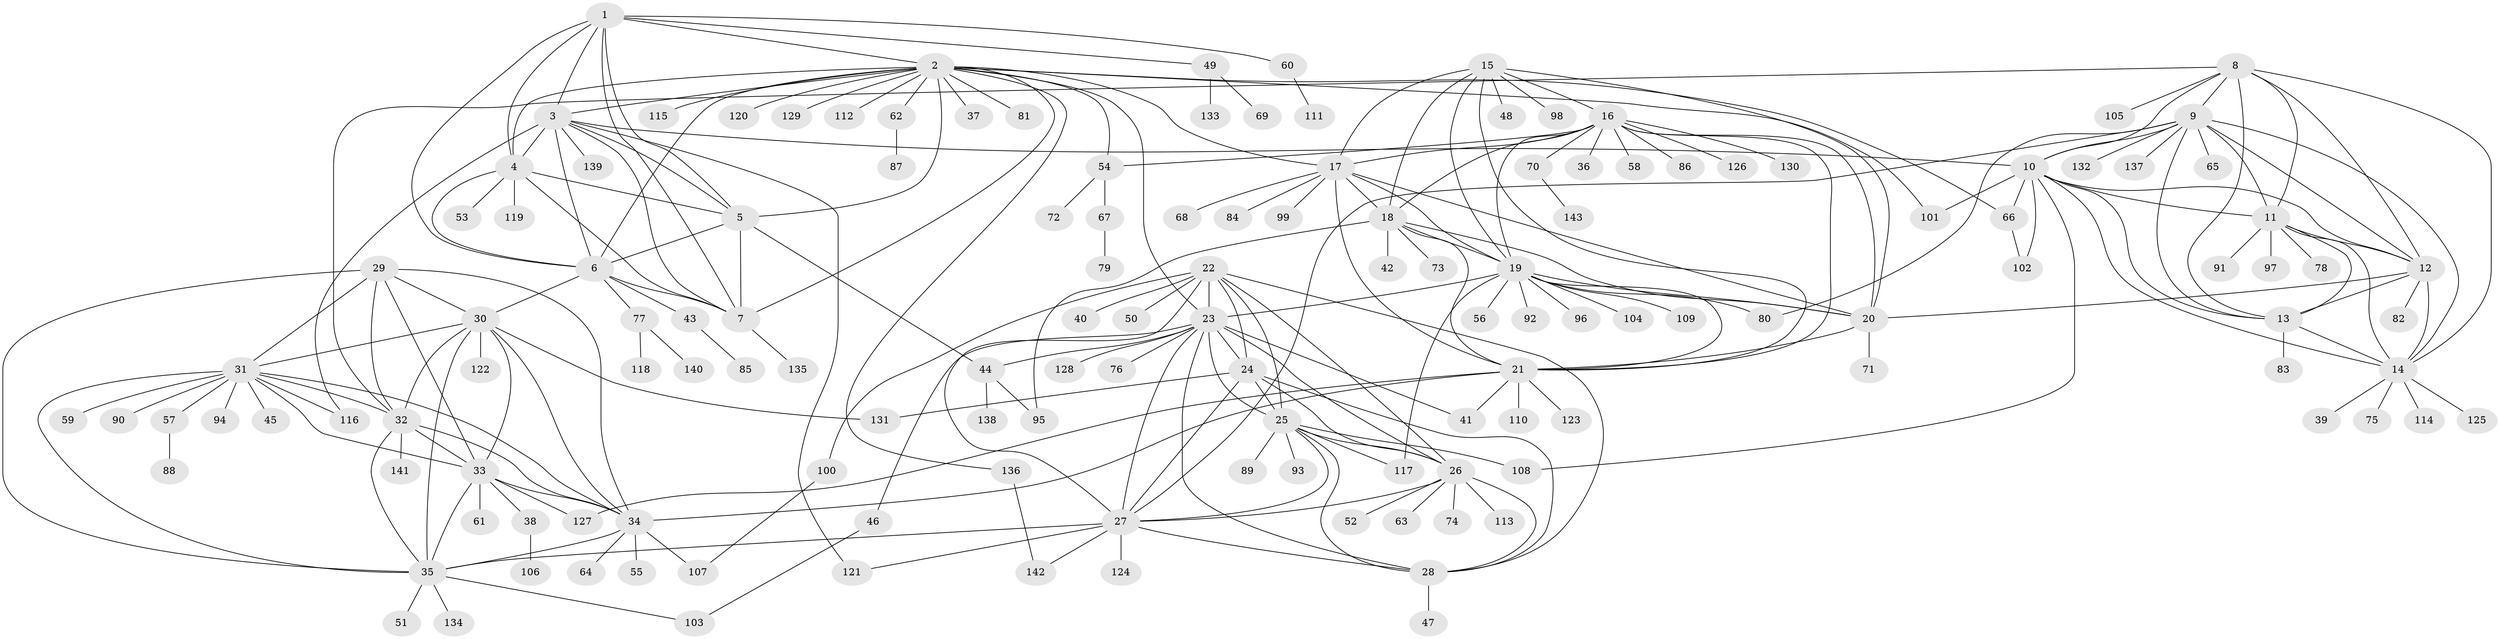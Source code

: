 // coarse degree distribution, {1: 0.627906976744186, 3: 0.023255813953488372, 9: 0.06976744186046512, 2: 0.13953488372093023, 4: 0.023255813953488372, 8: 0.046511627906976744, 13: 0.023255813953488372, 6: 0.023255813953488372, 10: 0.023255813953488372}
// Generated by graph-tools (version 1.1) at 2025/37/03/04/25 23:37:39]
// undirected, 143 vertices, 240 edges
graph export_dot {
  node [color=gray90,style=filled];
  1;
  2;
  3;
  4;
  5;
  6;
  7;
  8;
  9;
  10;
  11;
  12;
  13;
  14;
  15;
  16;
  17;
  18;
  19;
  20;
  21;
  22;
  23;
  24;
  25;
  26;
  27;
  28;
  29;
  30;
  31;
  32;
  33;
  34;
  35;
  36;
  37;
  38;
  39;
  40;
  41;
  42;
  43;
  44;
  45;
  46;
  47;
  48;
  49;
  50;
  51;
  52;
  53;
  54;
  55;
  56;
  57;
  58;
  59;
  60;
  61;
  62;
  63;
  64;
  65;
  66;
  67;
  68;
  69;
  70;
  71;
  72;
  73;
  74;
  75;
  76;
  77;
  78;
  79;
  80;
  81;
  82;
  83;
  84;
  85;
  86;
  87;
  88;
  89;
  90;
  91;
  92;
  93;
  94;
  95;
  96;
  97;
  98;
  99;
  100;
  101;
  102;
  103;
  104;
  105;
  106;
  107;
  108;
  109;
  110;
  111;
  112;
  113;
  114;
  115;
  116;
  117;
  118;
  119;
  120;
  121;
  122;
  123;
  124;
  125;
  126;
  127;
  128;
  129;
  130;
  131;
  132;
  133;
  134;
  135;
  136;
  137;
  138;
  139;
  140;
  141;
  142;
  143;
  1 -- 2;
  1 -- 3;
  1 -- 4;
  1 -- 5;
  1 -- 6;
  1 -- 7;
  1 -- 49;
  1 -- 60;
  2 -- 3;
  2 -- 4;
  2 -- 5;
  2 -- 6;
  2 -- 7;
  2 -- 17;
  2 -- 23;
  2 -- 37;
  2 -- 54;
  2 -- 62;
  2 -- 66;
  2 -- 81;
  2 -- 101;
  2 -- 112;
  2 -- 115;
  2 -- 120;
  2 -- 129;
  2 -- 136;
  3 -- 4;
  3 -- 5;
  3 -- 6;
  3 -- 7;
  3 -- 10;
  3 -- 116;
  3 -- 121;
  3 -- 139;
  4 -- 5;
  4 -- 6;
  4 -- 7;
  4 -- 53;
  4 -- 119;
  5 -- 6;
  5 -- 7;
  5 -- 44;
  6 -- 7;
  6 -- 30;
  6 -- 43;
  6 -- 77;
  7 -- 135;
  8 -- 9;
  8 -- 10;
  8 -- 11;
  8 -- 12;
  8 -- 13;
  8 -- 14;
  8 -- 32;
  8 -- 105;
  9 -- 10;
  9 -- 11;
  9 -- 12;
  9 -- 13;
  9 -- 14;
  9 -- 27;
  9 -- 65;
  9 -- 80;
  9 -- 132;
  9 -- 137;
  10 -- 11;
  10 -- 12;
  10 -- 13;
  10 -- 14;
  10 -- 66;
  10 -- 101;
  10 -- 102;
  10 -- 108;
  11 -- 12;
  11 -- 13;
  11 -- 14;
  11 -- 78;
  11 -- 91;
  11 -- 97;
  12 -- 13;
  12 -- 14;
  12 -- 20;
  12 -- 82;
  13 -- 14;
  13 -- 83;
  14 -- 39;
  14 -- 75;
  14 -- 114;
  14 -- 125;
  15 -- 16;
  15 -- 17;
  15 -- 18;
  15 -- 19;
  15 -- 20;
  15 -- 21;
  15 -- 48;
  15 -- 98;
  16 -- 17;
  16 -- 18;
  16 -- 19;
  16 -- 20;
  16 -- 21;
  16 -- 36;
  16 -- 54;
  16 -- 58;
  16 -- 70;
  16 -- 86;
  16 -- 126;
  16 -- 130;
  17 -- 18;
  17 -- 19;
  17 -- 20;
  17 -- 21;
  17 -- 68;
  17 -- 84;
  17 -- 99;
  18 -- 19;
  18 -- 20;
  18 -- 21;
  18 -- 42;
  18 -- 73;
  18 -- 95;
  19 -- 20;
  19 -- 21;
  19 -- 23;
  19 -- 56;
  19 -- 80;
  19 -- 92;
  19 -- 96;
  19 -- 104;
  19 -- 109;
  19 -- 117;
  20 -- 21;
  20 -- 71;
  21 -- 34;
  21 -- 41;
  21 -- 110;
  21 -- 123;
  21 -- 127;
  22 -- 23;
  22 -- 24;
  22 -- 25;
  22 -- 26;
  22 -- 27;
  22 -- 28;
  22 -- 40;
  22 -- 50;
  22 -- 100;
  23 -- 24;
  23 -- 25;
  23 -- 26;
  23 -- 27;
  23 -- 28;
  23 -- 41;
  23 -- 44;
  23 -- 46;
  23 -- 76;
  23 -- 128;
  24 -- 25;
  24 -- 26;
  24 -- 27;
  24 -- 28;
  24 -- 131;
  25 -- 26;
  25 -- 27;
  25 -- 28;
  25 -- 89;
  25 -- 93;
  25 -- 108;
  25 -- 117;
  26 -- 27;
  26 -- 28;
  26 -- 52;
  26 -- 63;
  26 -- 74;
  26 -- 113;
  27 -- 28;
  27 -- 35;
  27 -- 121;
  27 -- 124;
  27 -- 142;
  28 -- 47;
  29 -- 30;
  29 -- 31;
  29 -- 32;
  29 -- 33;
  29 -- 34;
  29 -- 35;
  30 -- 31;
  30 -- 32;
  30 -- 33;
  30 -- 34;
  30 -- 35;
  30 -- 122;
  30 -- 131;
  31 -- 32;
  31 -- 33;
  31 -- 34;
  31 -- 35;
  31 -- 45;
  31 -- 57;
  31 -- 59;
  31 -- 90;
  31 -- 94;
  31 -- 116;
  32 -- 33;
  32 -- 34;
  32 -- 35;
  32 -- 141;
  33 -- 34;
  33 -- 35;
  33 -- 38;
  33 -- 61;
  33 -- 127;
  34 -- 35;
  34 -- 55;
  34 -- 64;
  34 -- 107;
  35 -- 51;
  35 -- 103;
  35 -- 134;
  38 -- 106;
  43 -- 85;
  44 -- 95;
  44 -- 138;
  46 -- 103;
  49 -- 69;
  49 -- 133;
  54 -- 67;
  54 -- 72;
  57 -- 88;
  60 -- 111;
  62 -- 87;
  66 -- 102;
  67 -- 79;
  70 -- 143;
  77 -- 118;
  77 -- 140;
  100 -- 107;
  136 -- 142;
}
